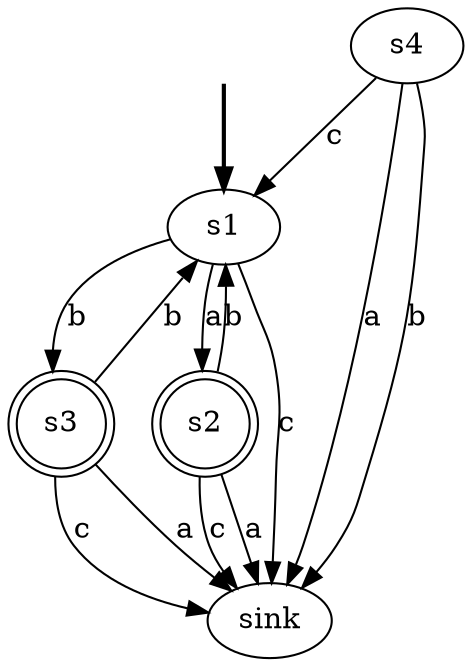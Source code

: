 digraph {
	fake [style=invisible]
	s4
	s1 [root=true]
	s3 [shape=doublecircle]
	s2 [shape=doublecircle]
	fake -> s1 [style=bold]
	s4 -> s1 [label=c]
	s4 -> sink [label=a]
	s4 -> sink [label=b]
	s1 -> s2 [label=a]
	s1 -> s3 [label=b]
	s1 -> sink [label=c]
	s3 -> sink [label=c]
	s3 -> sink [label=a]
	s3 -> s1 [label=b]
	s2 -> sink [label=c]
	s2 -> sink [label=a]
	s2 -> s1 [label=b]
}
